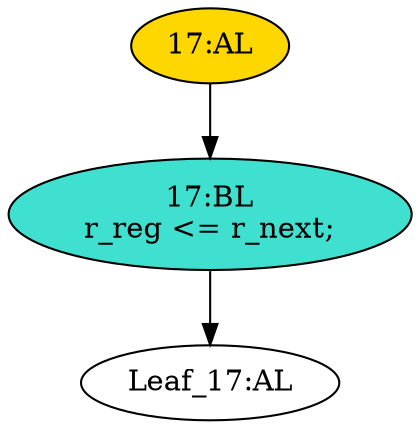 strict digraph "" {
	node [label="\N"];
	"17:AL"	[ast="<pyverilog.vparser.ast.Always object at 0x7fabce5bf510>",
		clk_sens=True,
		fillcolor=gold,
		label="17:AL",
		sens="['clk']",
		statements="[]",
		style=filled,
		typ=Always,
		use_var="['r_next']"];
	"17:BL"	[ast="<pyverilog.vparser.ast.Block object at 0x7fabcfd44890>",
		fillcolor=turquoise,
		label="17:BL
r_reg <= r_next;",
		statements="[<pyverilog.vparser.ast.NonblockingSubstitution object at 0x7fabcfd44910>]",
		style=filled,
		typ=Block];
	"17:AL" -> "17:BL"	[cond="[]",
		lineno=None];
	"Leaf_17:AL"	[def_var="['r_reg']",
		label="Leaf_17:AL"];
	"17:BL" -> "Leaf_17:AL"	[cond="[]",
		lineno=None];
}
